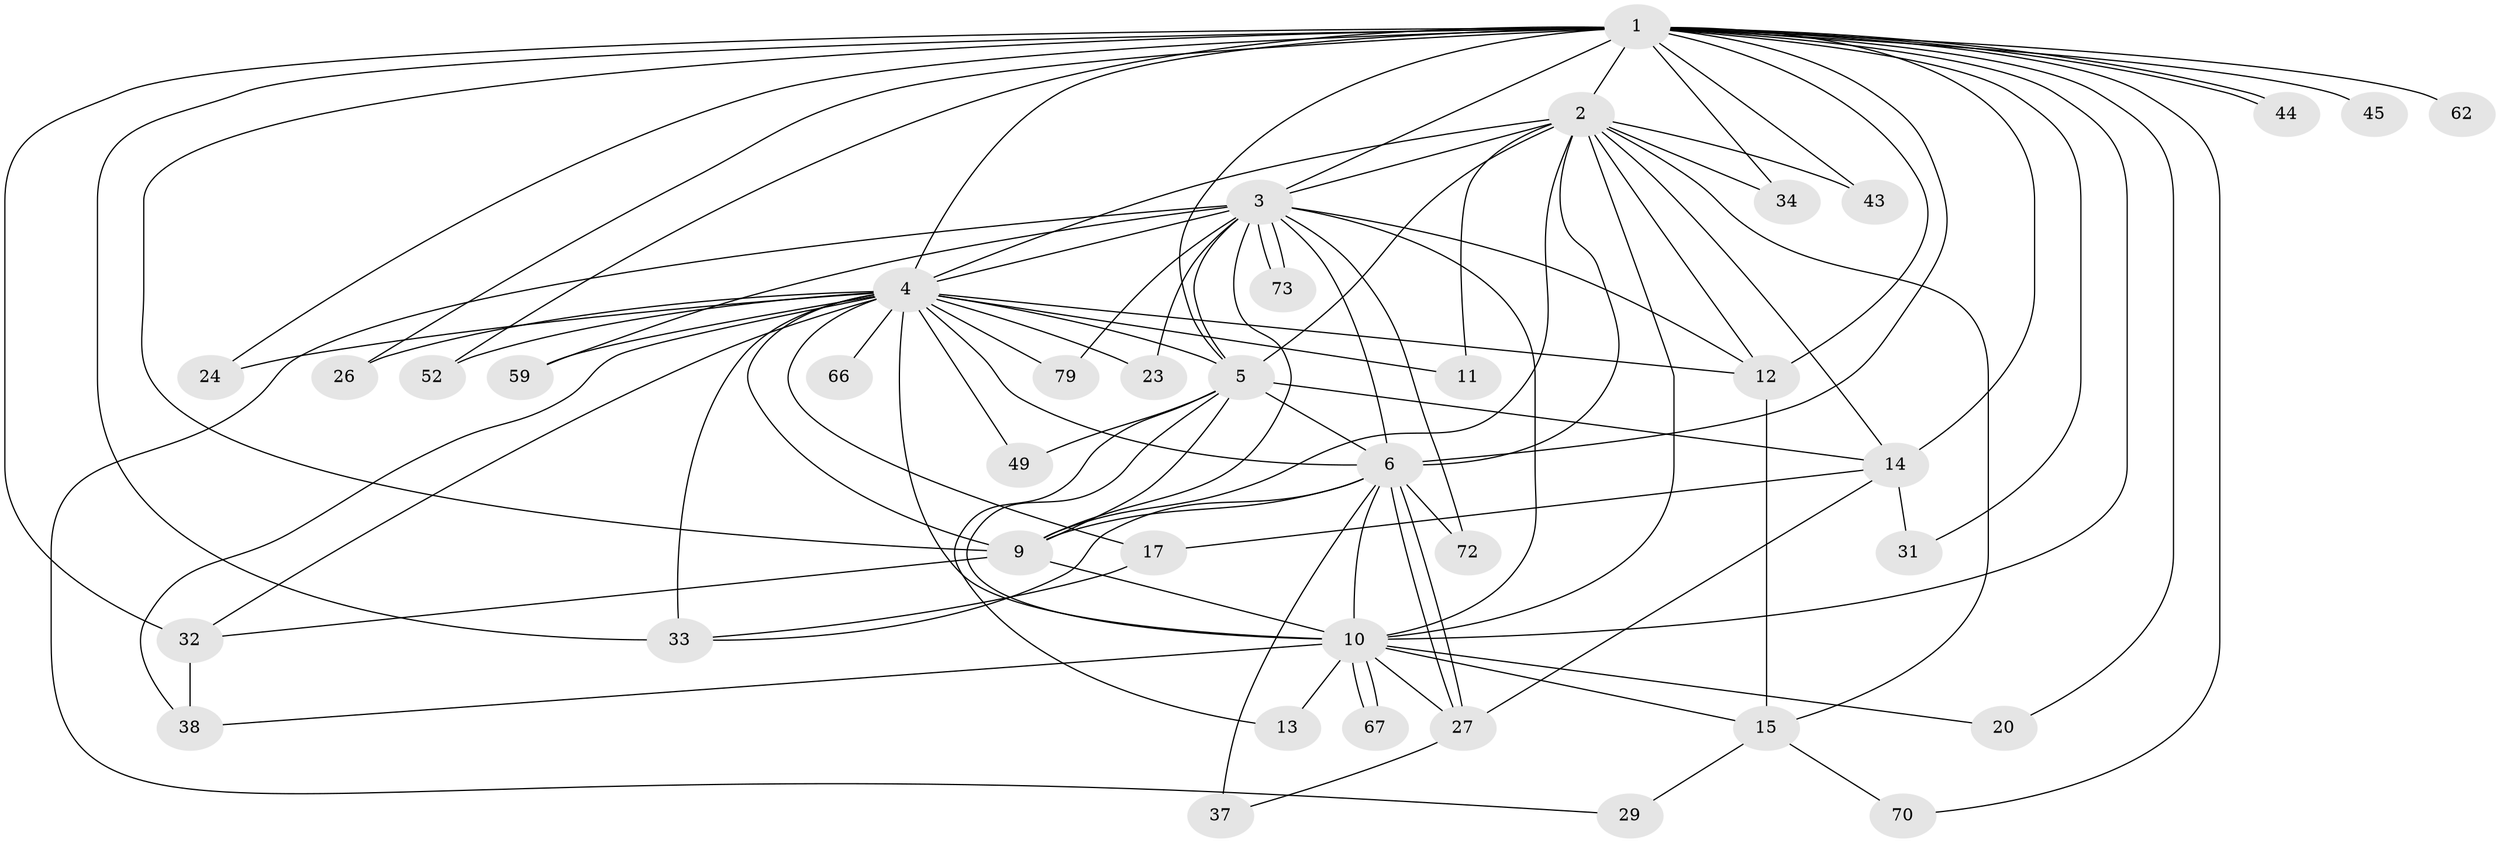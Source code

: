 // original degree distribution, {20: 0.02531645569620253, 18: 0.012658227848101266, 24: 0.012658227848101266, 22: 0.02531645569620253, 14: 0.012658227848101266, 16: 0.02531645569620253, 21: 0.012658227848101266, 2: 0.620253164556962, 5: 0.0759493670886076, 3: 0.13924050632911392, 4: 0.0379746835443038}
// Generated by graph-tools (version 1.1) at 2025/13/03/09/25 04:13:49]
// undirected, 39 vertices, 97 edges
graph export_dot {
graph [start="1"]
  node [color=gray90,style=filled];
  1 [super="+7"];
  2;
  3 [super="+36+42"];
  4 [super="+8"];
  5;
  6 [super="+18"];
  9 [super="+19+28+54+64+41"];
  10 [super="+47+65+55+76+57+22"];
  11;
  12 [super="+25+50"];
  13;
  14 [super="+21+30"];
  15;
  17;
  20;
  23;
  24;
  26;
  27 [super="+63+46"];
  29;
  31;
  32 [super="+39"];
  33 [super="+77+69+35"];
  34;
  37;
  38 [super="+56"];
  43;
  44;
  45;
  49;
  52;
  59 [super="+75"];
  62;
  66;
  67;
  70;
  72;
  73;
  79;
  1 -- 2 [weight=2];
  1 -- 3 [weight=2];
  1 -- 4 [weight=4];
  1 -- 5 [weight=2];
  1 -- 6 [weight=2];
  1 -- 9 [weight=4];
  1 -- 10 [weight=3];
  1 -- 12 [weight=2];
  1 -- 24;
  1 -- 43;
  1 -- 44;
  1 -- 44;
  1 -- 45 [weight=2];
  1 -- 62 [weight=2];
  1 -- 33 [weight=2];
  1 -- 70;
  1 -- 14 [weight=2];
  1 -- 20;
  1 -- 26;
  1 -- 31;
  1 -- 32;
  1 -- 34;
  1 -- 52;
  2 -- 3;
  2 -- 4 [weight=2];
  2 -- 5;
  2 -- 6;
  2 -- 9 [weight=2];
  2 -- 10 [weight=2];
  2 -- 11;
  2 -- 12 [weight=2];
  2 -- 15;
  2 -- 34;
  2 -- 43;
  2 -- 14;
  3 -- 4 [weight=4];
  3 -- 5 [weight=2];
  3 -- 6 [weight=3];
  3 -- 9 [weight=2];
  3 -- 10 [weight=2];
  3 -- 23;
  3 -- 29;
  3 -- 59;
  3 -- 72;
  3 -- 73;
  3 -- 73;
  3 -- 79;
  3 -- 12;
  4 -- 5 [weight=2];
  4 -- 6 [weight=2];
  4 -- 9 [weight=5];
  4 -- 10 [weight=4];
  4 -- 11;
  4 -- 17;
  4 -- 26;
  4 -- 49;
  4 -- 59 [weight=2];
  4 -- 66 [weight=2];
  4 -- 79;
  4 -- 32;
  4 -- 23;
  4 -- 24;
  4 -- 38;
  4 -- 52;
  4 -- 33 [weight=2];
  4 -- 12;
  5 -- 6 [weight=2];
  5 -- 9;
  5 -- 10;
  5 -- 13;
  5 -- 14;
  5 -- 49;
  6 -- 9 [weight=2];
  6 -- 10 [weight=2];
  6 -- 27;
  6 -- 27;
  6 -- 33;
  6 -- 72;
  6 -- 37 [weight=2];
  9 -- 10;
  9 -- 32;
  10 -- 13;
  10 -- 20;
  10 -- 38;
  10 -- 67;
  10 -- 67;
  10 -- 27 [weight=2];
  10 -- 15;
  12 -- 15;
  14 -- 17;
  14 -- 31;
  14 -- 27;
  15 -- 29;
  15 -- 70;
  17 -- 33;
  27 -- 37;
  32 -- 38;
}
